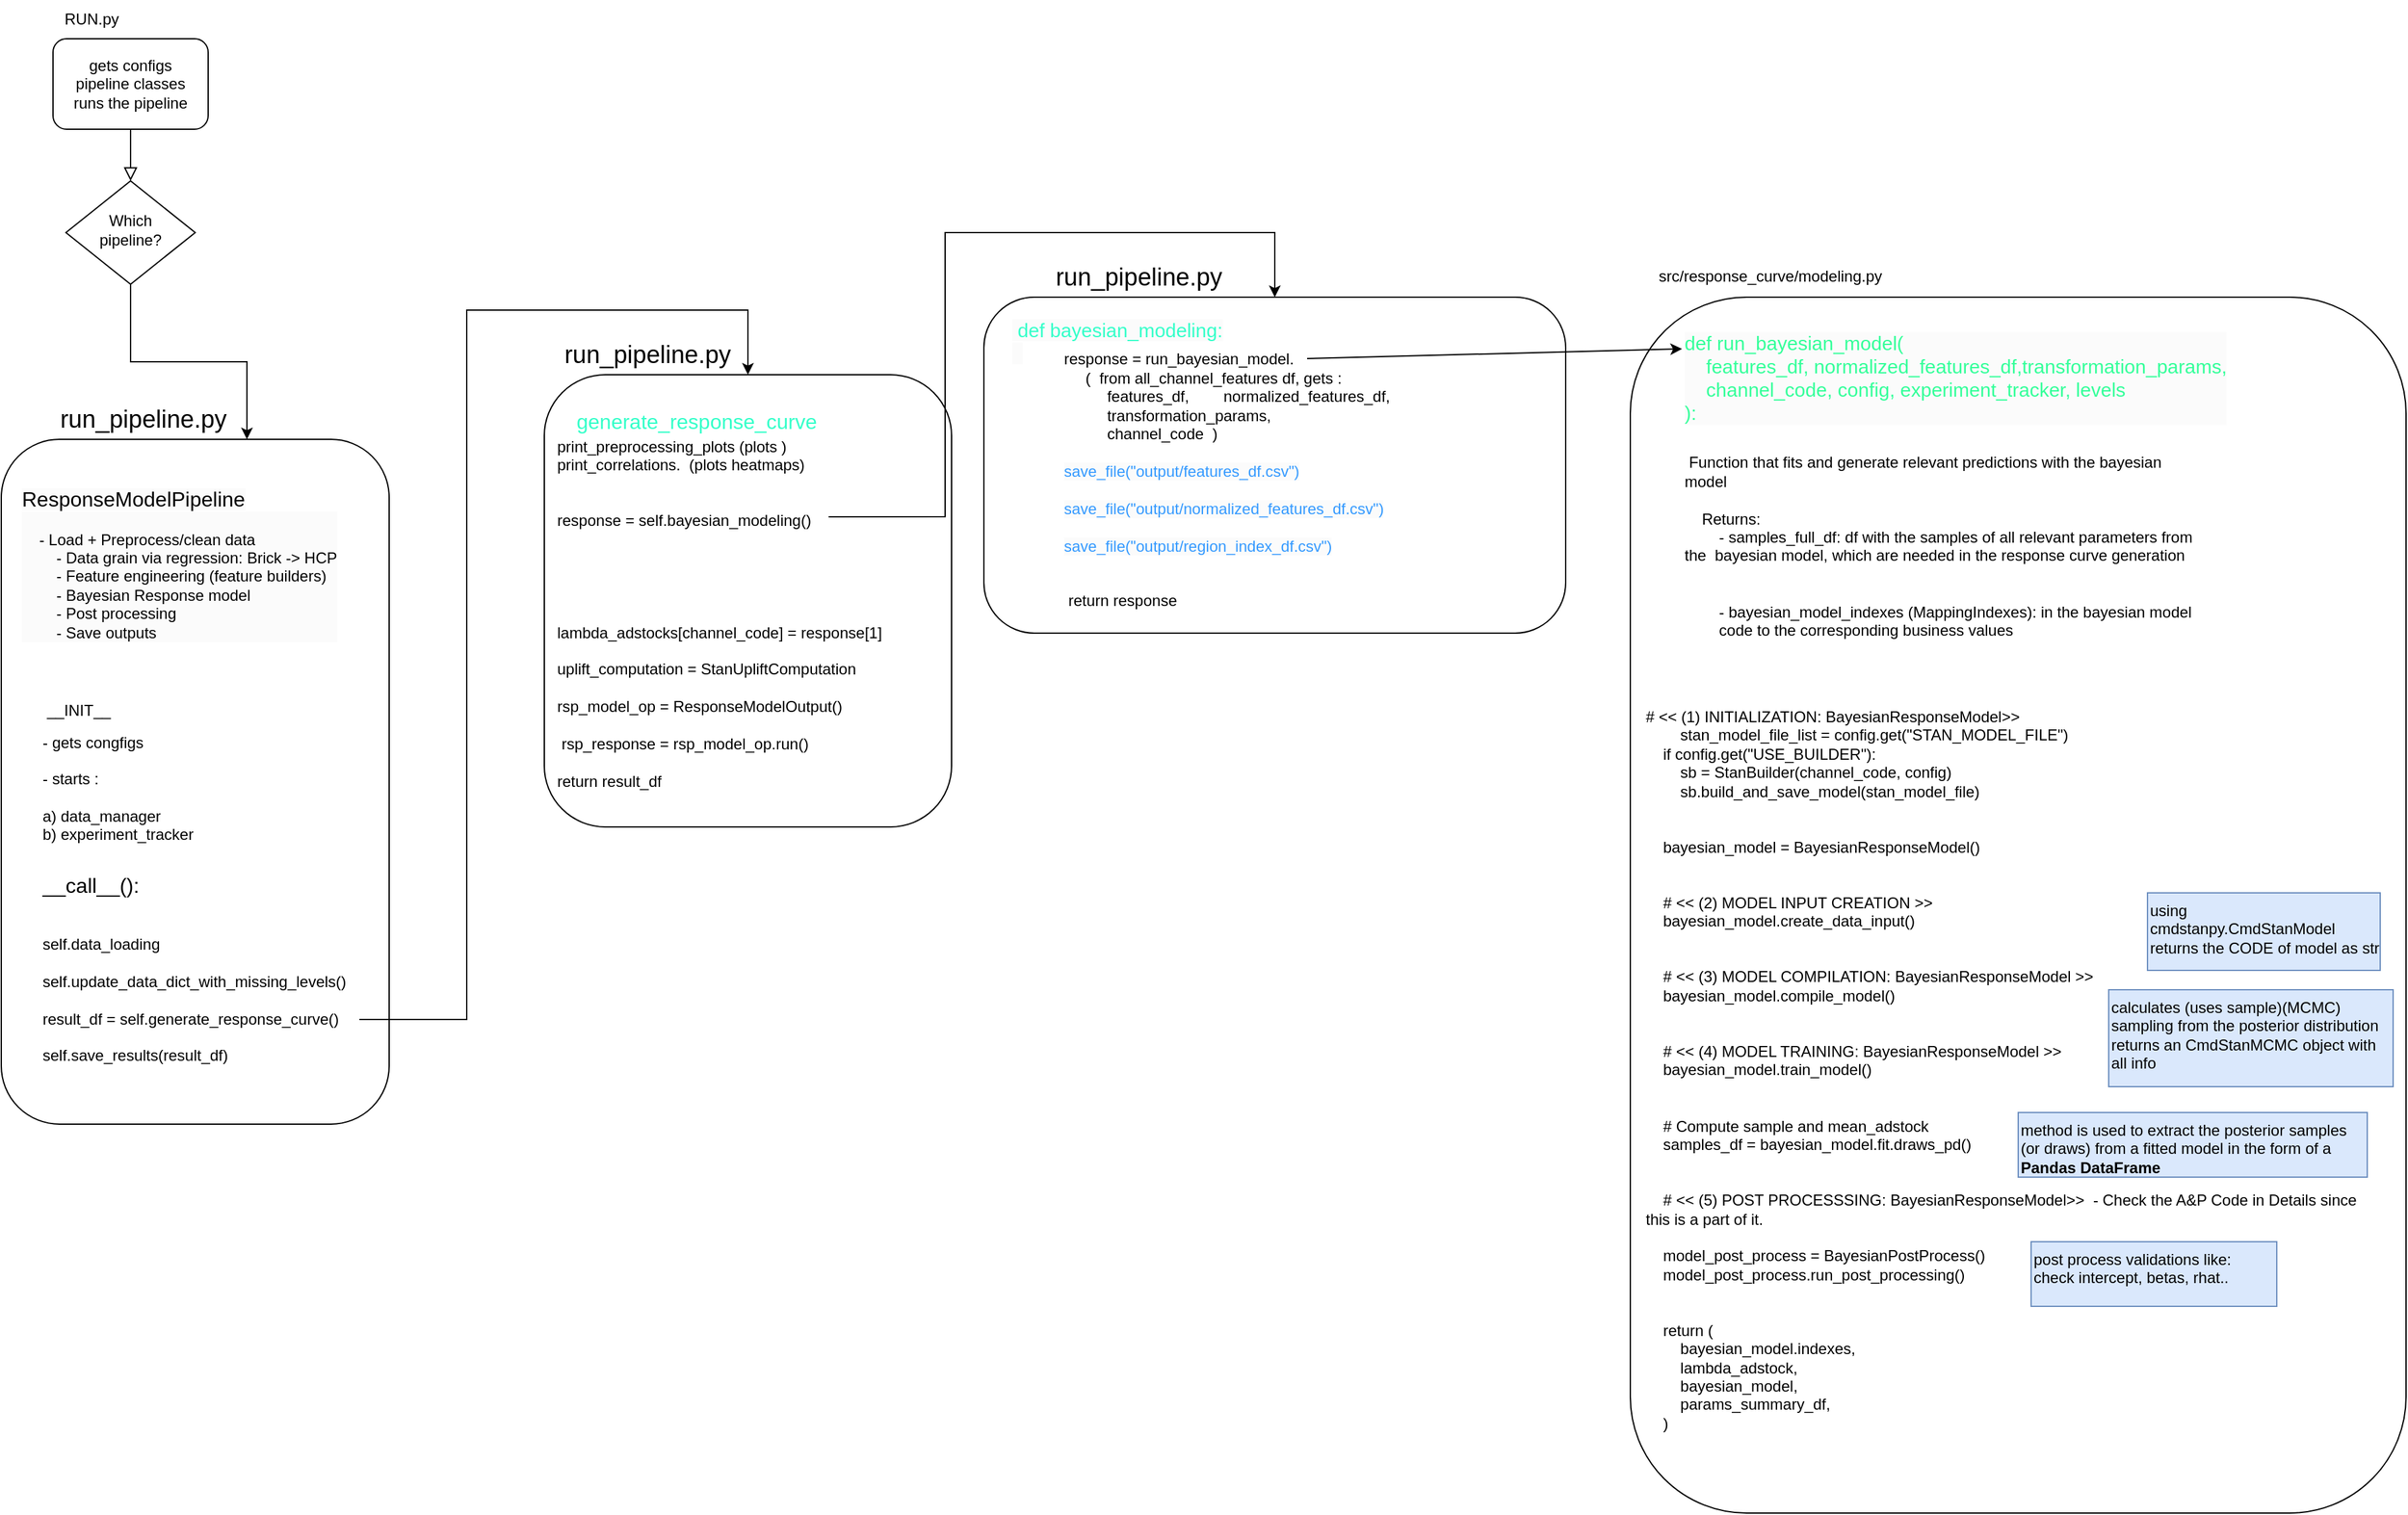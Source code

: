 <mxfile version="24.7.14">
  <diagram id="C5RBs43oDa-KdzZeNtuy" name="Page-1">
    <mxGraphModel dx="1880" dy="1250" grid="1" gridSize="10" guides="1" tooltips="1" connect="1" arrows="1" fold="1" page="1" pageScale="1" pageWidth="20000" pageHeight="2000" math="0" shadow="0">
      <root>
        <mxCell id="WIyWlLk6GJQsqaUBKTNV-0" />
        <mxCell id="WIyWlLk6GJQsqaUBKTNV-1" parent="WIyWlLk6GJQsqaUBKTNV-0" />
        <mxCell id="fa4uJrr_QhnZvR9-6Muc-73" value="" style="rounded=1;whiteSpace=wrap;html=1;" parent="WIyWlLk6GJQsqaUBKTNV-1" vertex="1">
          <mxGeometry x="1380" y="279" width="600" height="941" as="geometry" />
        </mxCell>
        <mxCell id="WIyWlLk6GJQsqaUBKTNV-2" value="" style="rounded=0;html=1;jettySize=auto;orthogonalLoop=1;fontSize=11;endArrow=block;endFill=0;endSize=8;strokeWidth=1;shadow=0;labelBackgroundColor=none;edgeStyle=orthogonalEdgeStyle;" parent="WIyWlLk6GJQsqaUBKTNV-1" source="WIyWlLk6GJQsqaUBKTNV-3" target="WIyWlLk6GJQsqaUBKTNV-6" edge="1">
          <mxGeometry relative="1" as="geometry" />
        </mxCell>
        <mxCell id="WIyWlLk6GJQsqaUBKTNV-3" value="gets configs&lt;div&gt;pipeline classes&lt;/div&gt;&lt;div&gt;runs the pipeline&lt;/div&gt;" style="rounded=1;whiteSpace=wrap;html=1;fontSize=12;glass=0;strokeWidth=1;shadow=0;" parent="WIyWlLk6GJQsqaUBKTNV-1" vertex="1">
          <mxGeometry x="160" y="79" width="120" height="70" as="geometry" />
        </mxCell>
        <mxCell id="fa4uJrr_QhnZvR9-6Muc-9" value="" style="edgeStyle=orthogonalEdgeStyle;rounded=0;orthogonalLoop=1;jettySize=auto;html=1;" parent="WIyWlLk6GJQsqaUBKTNV-1" source="WIyWlLk6GJQsqaUBKTNV-6" target="WIyWlLk6GJQsqaUBKTNV-7" edge="1">
          <mxGeometry relative="1" as="geometry">
            <Array as="points">
              <mxPoint x="220" y="329" />
              <mxPoint x="310" y="329" />
            </Array>
          </mxGeometry>
        </mxCell>
        <mxCell id="WIyWlLk6GJQsqaUBKTNV-6" value="Which&lt;div&gt;&amp;nbsp;pipeline?&amp;nbsp;&lt;/div&gt;" style="rhombus;whiteSpace=wrap;html=1;shadow=0;fontFamily=Helvetica;fontSize=12;align=center;strokeWidth=1;spacing=6;spacingTop=-4;" parent="WIyWlLk6GJQsqaUBKTNV-1" vertex="1">
          <mxGeometry x="170" y="189" width="100" height="80" as="geometry" />
        </mxCell>
        <mxCell id="WIyWlLk6GJQsqaUBKTNV-7" value="" style="rounded=1;whiteSpace=wrap;html=1;fontSize=12;glass=0;strokeWidth=1;shadow=0;" parent="WIyWlLk6GJQsqaUBKTNV-1" vertex="1">
          <mxGeometry x="120" y="389" width="300" height="530" as="geometry" />
        </mxCell>
        <mxCell id="fa4uJrr_QhnZvR9-6Muc-4" value="RUN.py" style="text;html=1;align=center;verticalAlign=middle;whiteSpace=wrap;rounded=0;" parent="WIyWlLk6GJQsqaUBKTNV-1" vertex="1">
          <mxGeometry x="160" y="49" width="60" height="30" as="geometry" />
        </mxCell>
        <mxCell id="fa4uJrr_QhnZvR9-6Muc-8" value="&lt;font style=&quot;forced-color-adjust: none; color: rgb(0, 0, 0); font-family: Helvetica; font-style: normal; font-variant-ligatures: normal; font-variant-caps: normal; font-weight: 400; letter-spacing: normal; orphans: 2; text-align: center; text-indent: 0px; text-transform: none; widows: 2; word-spacing: 0px; -webkit-text-stroke-width: 0px; white-space: normal; background-color: rgb(251, 251, 251); text-decoration-thickness: initial; text-decoration-style: initial; text-decoration-color: initial; font-size: 16px;&quot;&gt;ResponseModelPipeline&lt;/font&gt;&lt;div style=&quot;forced-color-adjust: none; color: rgb(0, 0, 0); font-family: Helvetica; font-size: 12px; font-style: normal; font-variant-ligatures: normal; font-variant-caps: normal; font-weight: 400; letter-spacing: normal; orphans: 2; text-align: center; text-indent: 0px; text-transform: none; widows: 2; word-spacing: 0px; -webkit-text-stroke-width: 0px; white-space: normal; background-color: rgb(251, 251, 251); text-decoration-thickness: initial; text-decoration-style: initial; text-decoration-color: initial;&quot;&gt;&lt;div style=&quot;forced-color-adjust: none; text-align: left;&quot;&gt;&lt;span style=&quot;forced-color-adjust: none; white-space: pre;&quot;&gt;&lt;span style=&quot;white-space: pre;&quot;&gt;&amp;nbsp;&amp;nbsp;&amp;nbsp;&amp;nbsp;&lt;/span&gt;&lt;/span&gt;&lt;/div&gt;&lt;div style=&quot;forced-color-adjust: none; text-align: left;&quot;&gt;&lt;span style=&quot;forced-color-adjust: none; white-space: pre;&quot;&gt;&lt;span style=&quot;white-space: pre;&quot;&gt;&amp;nbsp;&amp;nbsp;&amp;nbsp;&amp;nbsp;&lt;/span&gt;&lt;/span&gt;- Load + Preprocess/clean data&lt;/div&gt;&lt;div style=&quot;forced-color-adjust: none; text-align: left;&quot;&gt;&amp;nbsp; &amp;nbsp; &amp;nbsp; &amp;nbsp; - Data grain via regression: Brick -&amp;gt; HCP&lt;/div&gt;&lt;div style=&quot;forced-color-adjust: none; text-align: left;&quot;&gt;&amp;nbsp; &amp;nbsp; &amp;nbsp; &amp;nbsp; - Feature engineering (feature builders)&lt;/div&gt;&lt;div style=&quot;forced-color-adjust: none; text-align: left;&quot;&gt;&amp;nbsp; &amp;nbsp; &amp;nbsp; &amp;nbsp; - Bayesian Response model&lt;/div&gt;&lt;div style=&quot;forced-color-adjust: none; text-align: left;&quot;&gt;&amp;nbsp; &amp;nbsp; &amp;nbsp; &amp;nbsp; - Post processing&lt;/div&gt;&lt;div style=&quot;forced-color-adjust: none; text-align: left;&quot;&gt;&amp;nbsp; &amp;nbsp; &amp;nbsp; &amp;nbsp; - Save outputs&lt;/div&gt;&lt;/div&gt;" style="text;whiteSpace=wrap;html=1;" parent="WIyWlLk6GJQsqaUBKTNV-1" vertex="1">
          <mxGeometry x="134" y="419" width="280" height="140" as="geometry" />
        </mxCell>
        <mxCell id="fa4uJrr_QhnZvR9-6Muc-11" value="__INIT__" style="text;html=1;align=center;verticalAlign=middle;whiteSpace=wrap;rounded=0;" parent="WIyWlLk6GJQsqaUBKTNV-1" vertex="1">
          <mxGeometry x="150" y="584" width="60" height="30" as="geometry" />
        </mxCell>
        <mxCell id="fa4uJrr_QhnZvR9-6Muc-12" value="&lt;div&gt;&lt;br&gt;&lt;/div&gt;&lt;div&gt;- gets congfigs&lt;/div&gt;&lt;div&gt;&lt;br&gt;&lt;/div&gt;&lt;div&gt;- starts :&lt;/div&gt;&lt;div&gt;&lt;br&gt;&lt;/div&gt;&lt;div&gt;a) data_manager&lt;/div&gt;&lt;div&gt;b) experiment_tracker&lt;/div&gt;" style="text;html=1;align=left;verticalAlign=middle;whiteSpace=wrap;rounded=0;" parent="WIyWlLk6GJQsqaUBKTNV-1" vertex="1">
          <mxGeometry x="150" y="614" width="140" height="75" as="geometry" />
        </mxCell>
        <mxCell id="fa4uJrr_QhnZvR9-6Muc-16" value="&lt;font style=&quot;font-size: 16px;&quot;&gt;__call__():&lt;/font&gt;&lt;div&gt;&lt;font style=&quot;font-size: 12px;&quot;&gt;&lt;br&gt;&lt;/font&gt;&lt;/div&gt;&lt;div&gt;&lt;font style=&quot;font-size: 12px;&quot;&gt;&lt;br&gt;&lt;/font&gt;&lt;/div&gt;&lt;div&gt;&lt;font style=&quot;font-size: 12px;&quot;&gt;self.data_loading&amp;nbsp;&lt;/font&gt;&lt;/div&gt;&lt;div&gt;&lt;font style=&quot;font-size: 12px;&quot;&gt;&lt;br&gt;&lt;/font&gt;&lt;/div&gt;&lt;div&gt;&lt;font style=&quot;font-size: 12px;&quot;&gt;self.update_data_dict_with_missing_levels()&lt;/font&gt;&lt;/div&gt;&lt;div&gt;&lt;font style=&quot;font-size: 12px;&quot;&gt;&lt;br&gt;&lt;/font&gt;&lt;/div&gt;&lt;div&gt;&lt;font style=&quot;&quot;&gt;&lt;div style=&quot;&quot;&gt;result_df = self.generate_response_curve()&lt;/div&gt;&lt;div style=&quot;&quot;&gt;&lt;br&gt;&lt;/div&gt;&lt;div style=&quot;&quot;&gt;self.save_results(result_df)&lt;/div&gt;&lt;/font&gt;&lt;/div&gt;" style="text;html=1;align=left;verticalAlign=middle;whiteSpace=wrap;rounded=0;" parent="WIyWlLk6GJQsqaUBKTNV-1" vertex="1">
          <mxGeometry x="150" y="719" width="260" height="160" as="geometry" />
        </mxCell>
        <mxCell id="fa4uJrr_QhnZvR9-6Muc-17" value="&lt;font style=&quot;font-size: 19px;&quot;&gt;run_pipeline.py&lt;/font&gt;" style="text;html=1;align=center;verticalAlign=middle;whiteSpace=wrap;rounded=0;" parent="WIyWlLk6GJQsqaUBKTNV-1" vertex="1">
          <mxGeometry x="200" y="359" width="60" height="30" as="geometry" />
        </mxCell>
        <mxCell id="fa4uJrr_QhnZvR9-6Muc-56" value="" style="rounded=1;whiteSpace=wrap;html=1;" parent="WIyWlLk6GJQsqaUBKTNV-1" vertex="1">
          <mxGeometry x="540" y="339" width="315" height="350" as="geometry" />
        </mxCell>
        <mxCell id="fa4uJrr_QhnZvR9-6Muc-57" value="generate_response_curve" style="text;whiteSpace=wrap;fontSize=16;fontColor=#33FFC9;" parent="WIyWlLk6GJQsqaUBKTNV-1" vertex="1">
          <mxGeometry x="562.5" y="359" width="270" height="40" as="geometry" />
        </mxCell>
        <UserObject label="" link="save_file(&quot;output/features_df.csv&quot;&#xa;save_file(&quot;output/normalized_features_df.csv&quot;&#xa;save_file(&quot;output/region_index_df.csv&quot;" id="fa4uJrr_QhnZvR9-6Muc-61">
          <mxCell style="edgeStyle=orthogonalEdgeStyle;rounded=0;orthogonalLoop=1;jettySize=auto;html=1;entryX=0.5;entryY=0;entryDx=0;entryDy=0;" parent="WIyWlLk6GJQsqaUBKTNV-1" target="fa4uJrr_QhnZvR9-6Muc-56" edge="1">
            <mxGeometry x="-0.001" relative="1" as="geometry">
              <mxPoint x="397" y="838" as="sourcePoint" />
              <mxPoint x="320" y="399" as="targetPoint" />
              <Array as="points">
                <mxPoint x="480" y="838" />
                <mxPoint x="480" y="289" />
                <mxPoint x="698" y="289" />
              </Array>
              <mxPoint as="offset" />
            </mxGeometry>
          </mxCell>
        </UserObject>
        <mxCell id="fa4uJrr_QhnZvR9-6Muc-62" value="print_preprocessing_plots (plots )&lt;div&gt;print_correlations.&amp;nbsp; (plots heatmaps)&lt;br&gt;&lt;/div&gt;&lt;div&gt;&lt;br&gt;&lt;/div&gt;&lt;div&gt;&lt;br&gt;&lt;/div&gt;&lt;div&gt;response = self.bayesian_modeling()&lt;br&gt;&lt;/div&gt;&lt;div&gt;&lt;span style=&quot;white-space: pre;&quot;&gt;&#x9;&lt;/span&gt;&lt;br&gt;&lt;/div&gt;&lt;div&gt;&lt;br&gt;&lt;/div&gt;&lt;div&gt;&lt;br&gt;&lt;/div&gt;&lt;div&gt;&lt;br&gt;&lt;/div&gt;&lt;div&gt;&lt;br&gt;&lt;/div&gt;&lt;div&gt;&lt;div&gt;lambda_adstocks[channel_code] = response[1]&lt;/div&gt;&lt;div&gt;&lt;br&gt;&lt;/div&gt;&lt;div&gt;uplift_computation&amp;nbsp;= StanUpliftComputation&lt;/div&gt;&lt;/div&gt;&lt;div&gt;&lt;br&gt;&lt;/div&gt;&lt;div&gt;rsp_model_op = ResponseModelOutput()&lt;br&gt;&lt;/div&gt;&lt;div&gt;&lt;br&gt;&lt;/div&gt;&lt;div&gt;&amp;nbsp;rsp_response = rsp_model_op.run()&lt;br&gt;&lt;/div&gt;&lt;div&gt;&lt;br&gt;&lt;/div&gt;&lt;div&gt;return result_df&lt;br&gt;&lt;/div&gt;" style="text;html=1;align=left;verticalAlign=middle;whiteSpace=wrap;rounded=0;" parent="WIyWlLk6GJQsqaUBKTNV-1" vertex="1">
          <mxGeometry x="547.5" y="389" width="300" height="270" as="geometry" />
        </mxCell>
        <mxCell id="fa4uJrr_QhnZvR9-6Muc-64" value="" style="rounded=1;whiteSpace=wrap;html=1;" parent="WIyWlLk6GJQsqaUBKTNV-1" vertex="1">
          <mxGeometry x="880" y="279" width="450" height="260" as="geometry" />
        </mxCell>
        <UserObject label="  &#xa;response = run_bayesian_model. &#xa;     (  from all_channel_features df, gets :&#xa;          features_df,        normalized_features_df,&#xa;          transformation_params,&#xa;          channel_code  )&#xa;&#xa;&#xa;&#xa;&#xa;&#xa;&#xa;&#xa;     &#xa; return response" link="response = run_bayesian_model(&#xa;            all_channel_features[channel_code].features_df,&#xa;            all_channel_features[channel_code].normalized_features_df,&#xa;            all_channel_features[channel_code].transformation_params,&#xa;            all_channel_features[channel_code].channel_code,&#xa;            self.config,&#xa;            self.experiment_tracker,&#xa;            level,&#xa;        )&#xa;&#xa;&#xa;        save_file(&#xa;            data=all_channel_features[channel_code].features_df,&#xa;            file_name=f&#39;{&quot;output/features_df.csv&quot;}&#39;,&#xa;            experiment_tracker=self.experiment_tracker,&#xa;            mlflow_directory=channel_code&#xa;            if level is None&#xa;            else osp.join(level[&quot;speciality&quot;], level[&quot;segment_code&quot;], level[&quot;segment_value&quot;]),&#xa;        )&#xa;        save_file(&#xa;            data=all_channel_features[channel_code].normalized_features_df,&#xa;            file_name=f&#39;{&quot;output/normalized_features_df.csv&quot;}&#39;,&#xa;            experiment_tracker=self.experiment_tracker,&#xa;            mlflow_directory=channel_code&#xa;            if level is None&#xa;            else osp.join(level[&quot;speciality&quot;], level[&quot;segment_code&quot;], level[&quot;segment_value&quot;]),&#xa;        )&#xa;        save_file(&#xa;            data=response[0].region_index_df,&#xa;            file_name=f&#39;{&quot;output/region_index_df.csv&quot;}&#39;,&#xa;            experiment_tracker=self.experiment_tracker,&#xa;            mlflow_directory=channel_code&#xa;            if level is None&#xa;            else osp.join(level[&quot;speciality&quot;], level[&quot;segment_code&quot;], level[&quot;segment_value&quot;]),&#xa;        )&#xa;        return response" id="fa4uJrr_QhnZvR9-6Muc-63">
          <mxCell style="text;whiteSpace=wrap;" parent="WIyWlLk6GJQsqaUBKTNV-1" vertex="1">
            <mxGeometry x="940" y="299" width="380" height="240" as="geometry" />
          </mxCell>
        </UserObject>
        <UserObject label="" id="fa4uJrr_QhnZvR9-6Muc-66">
          <mxCell style="edgeStyle=orthogonalEdgeStyle;rounded=0;orthogonalLoop=1;jettySize=auto;html=1;entryX=0.5;entryY=0;entryDx=0;entryDy=0;exitX=0.708;exitY=0.222;exitDx=0;exitDy=0;exitPerimeter=0;" parent="WIyWlLk6GJQsqaUBKTNV-1" source="fa4uJrr_QhnZvR9-6Muc-62" target="fa4uJrr_QhnZvR9-6Muc-64" edge="1">
            <mxGeometry x="-0.001" relative="1" as="geometry">
              <mxPoint x="850" y="779" as="sourcePoint" />
              <mxPoint x="1240.5" y="429.47" as="targetPoint" />
              <Array as="points">
                <mxPoint x="850" y="449" />
                <mxPoint x="850" y="229" />
                <mxPoint x="1105" y="229" />
              </Array>
              <mxPoint as="offset" />
            </mxGeometry>
          </mxCell>
        </UserObject>
        <mxCell id="fa4uJrr_QhnZvR9-6Muc-68" value=" &#xa; Function that fits and generate relevant predictions with the bayesian model&#xa;&#xa;    Returns:&#xa;        - samples_full_df: df with the samples of all relevant parameters from the  bayesian model, which are needed in the response curve generation&#xa;&#xa;&#xa;        - bayesian_model_indexes (MappingIndexes): in the bayesian model&#xa;        code to the corresponding business values &#xa;&#xa;&#xa;&#xa;&#xa;&#xa;" style="text;whiteSpace=wrap;" parent="WIyWlLk6GJQsqaUBKTNV-1" vertex="1">
          <mxGeometry x="1420" y="379" width="400" height="191" as="geometry" />
        </mxCell>
        <UserObject label="src/response_curve/modeling.py" link="src/response_curve/modeling.py" id="fa4uJrr_QhnZvR9-6Muc-69">
          <mxCell style="text;whiteSpace=wrap;" parent="WIyWlLk6GJQsqaUBKTNV-1" vertex="1">
            <mxGeometry x="1400" y="249" width="210" height="40" as="geometry" />
          </mxCell>
        </UserObject>
        <mxCell id="fa4uJrr_QhnZvR9-6Muc-70" value="&lt;font style=&quot;font-size: 19px;&quot;&gt;run_pipeline.py&lt;/font&gt;" style="text;html=1;align=center;verticalAlign=middle;whiteSpace=wrap;rounded=0;" parent="WIyWlLk6GJQsqaUBKTNV-1" vertex="1">
          <mxGeometry x="590" y="309" width="60" height="30" as="geometry" />
        </mxCell>
        <mxCell id="fa4uJrr_QhnZvR9-6Muc-71" value="&lt;font style=&quot;font-size: 19px;&quot;&gt;run_pipeline.py&lt;/font&gt;" style="text;html=1;align=center;verticalAlign=middle;whiteSpace=wrap;rounded=0;" parent="WIyWlLk6GJQsqaUBKTNV-1" vertex="1">
          <mxGeometry x="970" y="249" width="60" height="30" as="geometry" />
        </mxCell>
        <mxCell id="fa4uJrr_QhnZvR9-6Muc-72" value="&lt;font color=&quot;#33ffc9&quot; style=&quot;font-size: 15px;&quot;&gt;&lt;span style=&quot;font-family: Helvetica; font-style: normal; font-variant-ligatures: normal; font-variant-caps: normal; font-weight: 400; letter-spacing: normal; orphans: 2; text-align: left; text-indent: 0px; text-transform: none; widows: 2; word-spacing: 0px; -webkit-text-stroke-width: 0px; white-space: normal; background-color: rgb(251, 251, 251); text-decoration-thickness: initial; text-decoration-style: initial; text-decoration-color: initial; float: none; display: inline !important;&quot;&gt;&amp;nbsp;def bayesian_modeling:&lt;/span&gt;&lt;br style=&quot;forced-color-adjust: none; padding: 0px; margin: 0px; font-family: Helvetica; font-style: normal; font-variant-ligatures: normal; font-variant-caps: normal; font-weight: 400; letter-spacing: normal; orphans: 2; text-align: left; text-indent: 0px; text-transform: none; widows: 2; word-spacing: 0px; -webkit-text-stroke-width: 0px; white-space: normal; background-color: rgb(251, 251, 251); text-decoration-thickness: initial; text-decoration-style: initial; text-decoration-color: initial;&quot;&gt;&lt;span style=&quot;forced-color-adjust: none; padding: 0px; margin: 0px; font-family: Helvetica; font-style: normal; font-variant-ligatures: normal; font-variant-caps: normal; font-weight: 400; letter-spacing: normal; orphans: 2; text-align: left; text-indent: 0px; text-transform: none; widows: 2; word-spacing: 0px; -webkit-text-stroke-width: 0px; background-color: rgb(251, 251, 251); text-decoration-thickness: initial; text-decoration-style: initial; text-decoration-color: initial; white-space: pre;&quot;&gt;&amp;nbsp;&amp;nbsp;&lt;/span&gt;&lt;/font&gt;" style="text;whiteSpace=wrap;html=1;" parent="WIyWlLk6GJQsqaUBKTNV-1" vertex="1">
          <mxGeometry x="900" y="289" width="230" height="50" as="geometry" />
        </mxCell>
        <mxCell id="fa4uJrr_QhnZvR9-6Muc-74" value="&lt;div style=&quot;forced-color-adjust: none; padding: 0px; margin: 0px; font-family: Helvetica; font-style: normal; font-variant-ligatures: normal; font-variant-caps: normal; font-weight: 400; letter-spacing: normal; orphans: 2; text-align: left; text-indent: 0px; text-transform: none; widows: 2; word-spacing: 0px; -webkit-text-stroke-width: 0px; white-space: normal; background-color: rgb(251, 251, 251); text-decoration-thickness: initial; text-decoration-style: initial; text-decoration-color: initial; font-size: 15px;&quot;&gt;&lt;font color=&quot;#33ff99&quot; style=&quot;font-size: 15px;&quot;&gt;def run_bayesian_model(&lt;/font&gt;&lt;/div&gt;&lt;div style=&quot;forced-color-adjust: none; padding: 0px; margin: 0px; font-family: Helvetica; font-style: normal; font-variant-ligatures: normal; font-variant-caps: normal; font-weight: 400; letter-spacing: normal; orphans: 2; text-align: left; text-indent: 0px; text-transform: none; widows: 2; word-spacing: 0px; -webkit-text-stroke-width: 0px; white-space: normal; background-color: rgb(251, 251, 251); text-decoration-thickness: initial; text-decoration-style: initial; text-decoration-color: initial; font-size: 15px;&quot;&gt;&lt;font color=&quot;#33ff99&quot; style=&quot;font-size: 15px;&quot;&gt;&amp;nbsp; &amp;nbsp; features_df, normalized_features_df,transformation_params,&lt;/font&gt;&lt;/div&gt;&lt;div style=&quot;forced-color-adjust: none; padding: 0px; margin: 0px; font-family: Helvetica; font-style: normal; font-variant-ligatures: normal; font-variant-caps: normal; font-weight: 400; letter-spacing: normal; orphans: 2; text-align: left; text-indent: 0px; text-transform: none; widows: 2; word-spacing: 0px; -webkit-text-stroke-width: 0px; white-space: normal; background-color: rgb(251, 251, 251); text-decoration-thickness: initial; text-decoration-style: initial; text-decoration-color: initial; font-size: 15px;&quot;&gt;&lt;font color=&quot;#33ff99&quot; style=&quot;font-size: 15px;&quot;&gt;&amp;nbsp; &amp;nbsp; channel_code, config, experiment_tracker, levels&lt;/font&gt;&lt;/div&gt;&lt;div style=&quot;forced-color-adjust: none; padding: 0px; margin: 0px; font-family: Helvetica; font-style: normal; font-variant-ligatures: normal; font-variant-caps: normal; font-weight: 400; letter-spacing: normal; orphans: 2; text-align: left; text-indent: 0px; text-transform: none; widows: 2; word-spacing: 0px; -webkit-text-stroke-width: 0px; white-space: normal; background-color: rgb(251, 251, 251); text-decoration-thickness: initial; text-decoration-style: initial; text-decoration-color: initial; font-size: 15px;&quot;&gt;&lt;font color=&quot;#33ff99&quot; style=&quot;font-size: 15px;&quot;&gt;):&lt;/font&gt;&lt;/div&gt;" style="text;whiteSpace=wrap;html=1;" parent="WIyWlLk6GJQsqaUBKTNV-1" vertex="1">
          <mxGeometry x="1420" y="299" width="480" height="80" as="geometry" />
        </mxCell>
        <UserObject label="# &lt;&lt; (1) INITIALIZATION: BayesianResponseModel&gt;&gt;&#xa;        stan_model_file_list = config.get(&quot;STAN_MODEL_FILE&quot;)&#xa;    if config.get(&quot;USE_BUILDER&quot;):&#xa;        sb = StanBuilder(channel_code, config)&#xa;        sb.build_and_save_model(stan_model_file)&#xa;&#xa;&#xa;    bayesian_model = BayesianResponseModel()&#xa;&#xa;&#xa;    # &lt;&lt; (2) MODEL INPUT CREATION &gt;&gt;&#xa;    bayesian_model.create_data_input()&#xa;&#xa;&#xa;    # &lt;&lt; (3) MODEL COMPILATION: BayesianResponseModel &gt;&gt;&#xa;    bayesian_model.compile_model()&#xa;&#xa;&#xa;    # &lt;&lt; (4) MODEL TRAINING: BayesianResponseModel &gt;&gt;&#xa;    bayesian_model.train_model()&#xa;&#xa;&#xa;    # Compute sample and mean_adstock&#xa;    samples_df = bayesian_model.fit.draws_pd()&#xa;&#xa;&#xa;    # &lt;&lt; (5) POST PROCESSSING: BayesianResponseModel&gt;&gt;  - Check the A&amp;P Code in Details since this is a part of it.&#xa;  &#xa;    model_post_process = BayesianPostProcess()&#xa;    model_post_process.run_post_processing()&#xa;&#xa;&#xa;    return (&#xa;        bayesian_model.indexes,&#xa;        lambda_adstock,&#xa;        bayesian_model,&#xa;        params_summary_df,&#xa;    )" link="# &lt;&lt; (1) INITIALIZATION: BayesianResponseModel&gt;&gt;&#xa;        stan_model_file_list = config.get(&quot;STAN_MODEL_FILE&quot;)&#xa;    if config.get(&quot;USE_BUILDER&quot;):&#xa;        sb = StanBuilder(channel_code, config)&#xa;        sb.build_and_save_model(stan_model_file)&#xa;&#xa;&#xa;    bayesian_model = BayesianResponseModel()&#xa;&#xa;&#xa;    # &lt;&lt; (2) MODEL INPUT CREATION &gt;&gt;&#xa;    bayesian_model.create_data_input()&#xa;&#xa;&#xa;    # &lt;&lt; (3) MODEL COMPILATION: BayesianResponseModel &gt;&gt;&#xa;    bayesian_model.compile_model()&#xa;&#xa;&#xa;    # &lt;&lt; (4) MODEL TRAINING: BayesianResponseModel &gt;&gt;&#xa;    bayesian_model.train_model()&#xa;&#xa;&#xa;    # Compute sample and mean_adstock&#xa;    samples_df = bayesian_model.fit.draws_pd()&#xa;&#xa;&#xa;    # &lt;&lt; (5) POST PROCESSSING: BayesianResponseModel&gt;&gt;  - Check the A&amp;P Code in Details since this is a part of it.&#xa;  &#xa;    model_post_process = BayesianPostProcess()&#xa;    model_post_process.run_post_processing()&#xa;    return (&#xa;        bayesian_model.indexes,&#xa;        lambda_adstock,&#xa;        bayesian_model,&#xa;        params_summary_df,&#xa;    )" id="fa4uJrr_QhnZvR9-6Muc-75">
          <mxCell style="text;whiteSpace=wrap;" parent="WIyWlLk6GJQsqaUBKTNV-1" vertex="1">
            <mxGeometry x="1390" y="590" width="560" height="560" as="geometry" />
          </mxCell>
        </UserObject>
        <mxCell id="fa4uJrr_QhnZvR9-6Muc-76" value="using &#xa;cmdstanpy.CmdStanModel&#xa;returns the CODE of model as str" style="text;whiteSpace=wrap;fillColor=#dae8fc;strokeColor=#6c8ebf;" parent="WIyWlLk6GJQsqaUBKTNV-1" vertex="1">
          <mxGeometry x="1780" y="740" width="180" height="60" as="geometry" />
        </mxCell>
        <mxCell id="fa4uJrr_QhnZvR9-6Muc-77" value="&lt;div&gt;calculates (uses sample)&lt;span style=&quot;background-color: initial;&quot;&gt;(MCMC)&amp;nbsp;&lt;/span&gt;&lt;/div&gt;&lt;div&gt;&lt;span style=&quot;background-color: initial;&quot;&gt;sampling from the posterior distribution&lt;/span&gt;&lt;/div&gt;&lt;div&gt;&lt;span style=&quot;background-color: initial;&quot;&gt;returns an&amp;nbsp;&lt;/span&gt;&lt;span style=&quot;background-color: initial;&quot;&gt;CmdStanMCMC object with all info&lt;/span&gt;&lt;/div&gt;" style="text;whiteSpace=wrap;html=1;fillColor=#dae8fc;strokeColor=#6c8ebf;" parent="WIyWlLk6GJQsqaUBKTNV-1" vertex="1">
          <mxGeometry x="1750" y="815" width="220" height="75" as="geometry" />
        </mxCell>
        <mxCell id="fa4uJrr_QhnZvR9-6Muc-79" value="method is used to extract the posterior samples (or draws) from a fitted model in the form of a &lt;strong&gt;Pandas DataFrame&lt;/strong&gt;" style="text;whiteSpace=wrap;html=1;fillColor=#dae8fc;strokeColor=#6c8ebf;" parent="WIyWlLk6GJQsqaUBKTNV-1" vertex="1">
          <mxGeometry x="1680" y="910" width="270" height="50" as="geometry" />
        </mxCell>
        <mxCell id="fa4uJrr_QhnZvR9-6Muc-81" value="" style="endArrow=classic;html=1;rounded=0;entryX=0;entryY=0.25;entryDx=0;entryDy=0;exitX=1;exitY=0.75;exitDx=0;exitDy=0;" parent="WIyWlLk6GJQsqaUBKTNV-1" source="fa4uJrr_QhnZvR9-6Muc-72" target="fa4uJrr_QhnZvR9-6Muc-74" edge="1">
          <mxGeometry width="50" height="50" relative="1" as="geometry">
            <mxPoint x="1170" y="340" as="sourcePoint" />
            <mxPoint x="1220" y="290" as="targetPoint" />
          </mxGeometry>
        </mxCell>
        <mxCell id="bgpGDWmcntnncIZ7-7qG-0" value="post process validations like:&#xa;check intercept, betas, rhat.." style="text;whiteSpace=wrap;fillColor=#dae8fc;strokeColor=#6c8ebf;" vertex="1" parent="WIyWlLk6GJQsqaUBKTNV-1">
          <mxGeometry x="1690" y="1010" width="190" height="50" as="geometry" />
        </mxCell>
        <UserObject label="&lt;font color=&quot;#3399ff&quot;&gt;&lt;span style=&quot;font-family: Helvetica; font-size: 12px; font-style: normal; font-variant-ligatures: normal; font-variant-caps: normal; font-weight: 400; letter-spacing: normal; orphans: 2; text-align: left; text-indent: 0px; text-transform: none; widows: 2; word-spacing: 0px; -webkit-text-stroke-width: 0px; white-space: normal; background-color: rgb(251, 251, 251); text-decoration-thickness: initial; text-decoration-style: initial; text-decoration-color: initial; float: none; display: inline !important;&quot;&gt;save_file(&quot;output/features_df.csv&quot;)&lt;/span&gt;&lt;br style=&quot;forced-color-adjust: none; padding: 0px; margin: 0px; font-family: Helvetica; font-size: 12px; font-style: normal; font-variant-ligatures: normal; font-variant-caps: normal; font-weight: 400; letter-spacing: normal; orphans: 2; text-align: left; text-indent: 0px; text-transform: none; widows: 2; word-spacing: 0px; -webkit-text-stroke-width: 0px; white-space: normal; background-color: rgb(251, 251, 251); text-decoration-thickness: initial; text-decoration-style: initial; text-decoration-color: initial;&quot;&gt;&lt;br style=&quot;forced-color-adjust: none; padding: 0px; margin: 0px; font-family: Helvetica; font-size: 12px; font-style: normal; font-variant-ligatures: normal; font-variant-caps: normal; font-weight: 400; letter-spacing: normal; orphans: 2; text-align: left; text-indent: 0px; text-transform: none; widows: 2; word-spacing: 0px; -webkit-text-stroke-width: 0px; white-space: normal; background-color: rgb(251, 251, 251); text-decoration-thickness: initial; text-decoration-style: initial; text-decoration-color: initial;&quot;&gt;&lt;span style=&quot;font-family: Helvetica; font-size: 12px; font-style: normal; font-variant-ligatures: normal; font-variant-caps: normal; font-weight: 400; letter-spacing: normal; orphans: 2; text-align: left; text-indent: 0px; text-transform: none; widows: 2; word-spacing: 0px; -webkit-text-stroke-width: 0px; white-space: normal; background-color: rgb(251, 251, 251); text-decoration-thickness: initial; text-decoration-style: initial; text-decoration-color: initial; float: none; display: inline !important;&quot;&gt;save_file(&quot;output/normalized_features_df.csv&quot;)&lt;/span&gt;&lt;br style=&quot;forced-color-adjust: none; padding: 0px; margin: 0px; font-family: Helvetica; font-size: 12px; font-style: normal; font-variant-ligatures: normal; font-variant-caps: normal; font-weight: 400; letter-spacing: normal; orphans: 2; text-align: left; text-indent: 0px; text-transform: none; widows: 2; word-spacing: 0px; -webkit-text-stroke-width: 0px; white-space: normal; background-color: rgb(251, 251, 251); text-decoration-thickness: initial; text-decoration-style: initial; text-decoration-color: initial;&quot;&gt;&lt;br style=&quot;forced-color-adjust: none; padding: 0px; margin: 0px; font-family: Helvetica; font-size: 12px; font-style: normal; font-variant-ligatures: normal; font-variant-caps: normal; font-weight: 400; letter-spacing: normal; orphans: 2; text-align: left; text-indent: 0px; text-transform: none; widows: 2; word-spacing: 0px; -webkit-text-stroke-width: 0px; white-space: normal; background-color: rgb(251, 251, 251); text-decoration-thickness: initial; text-decoration-style: initial; text-decoration-color: initial;&quot;&gt;&lt;span style=&quot;font-family: Helvetica; font-size: 12px; font-style: normal; font-variant-ligatures: normal; font-variant-caps: normal; font-weight: 400; letter-spacing: normal; orphans: 2; text-align: left; text-indent: 0px; text-transform: none; widows: 2; word-spacing: 0px; -webkit-text-stroke-width: 0px; white-space: normal; background-color: rgb(251, 251, 251); text-decoration-thickness: initial; text-decoration-style: initial; text-decoration-color: initial; float: none; display: inline !important;&quot;&gt;save_file(&quot;output/region_index_df.csv&quot;)&lt;/span&gt;&lt;/font&gt;" link="&lt;span style=&quot;color: rgb(0, 0, 0); font-family: Helvetica; font-size: 12px; font-style: normal; font-variant-ligatures: normal; font-variant-caps: normal; font-weight: 400; letter-spacing: normal; orphans: 2; text-align: left; text-indent: 0px; text-transform: none; widows: 2; word-spacing: 0px; -webkit-text-stroke-width: 0px; white-space: normal; background-color: rgb(251, 251, 251); text-decoration-thickness: initial; text-decoration-style: initial; text-decoration-color: initial; display: inline !important; float: none;&quot;&gt;save_file(&quot;output/features_df.csv&quot;)&lt;/span&gt;&lt;br style=&quot;forced-color-adjust: none; padding: 0px; margin: 0px; color: rgb(0, 0, 0); font-family: Helvetica; font-size: 12px; font-style: normal; font-variant-ligatures: normal; font-variant-caps: normal; font-weight: 400; letter-spacing: normal; orphans: 2; text-align: left; text-indent: 0px; text-transform: none; widows: 2; word-spacing: 0px; -webkit-text-stroke-width: 0px; white-space: normal; background-color: rgb(251, 251, 251); text-decoration-thickness: initial; text-decoration-style: initial; text-decoration-color: initial;&quot;&gt;&lt;br style=&quot;forced-color-adjust: none; padding: 0px; margin: 0px; color: rgb(0, 0, 0); font-family: Helvetica; font-size: 12px; font-style: normal; font-variant-ligatures: normal; font-variant-caps: normal; font-weight: 400; letter-spacing: normal; orphans: 2; text-align: left; text-indent: 0px; text-transform: none; widows: 2; word-spacing: 0px; -webkit-text-stroke-width: 0px; white-space: normal; background-color: rgb(251, 251, 251); text-decoration-thickness: initial; text-decoration-style: initial; text-decoration-color: initial;&quot;&gt;&lt;br style=&quot;forced-color-adjust: none; padding: 0px; margin: 0px; color: rgb(0, 0, 0); font-family: Helvetica; font-size: 12px; font-style: normal; font-variant-ligatures: normal; font-variant-caps: normal; font-weight: 400; letter-spacing: normal; orphans: 2; text-align: left; text-indent: 0px; text-transform: none; widows: 2; word-spacing: 0px; -webkit-text-stroke-width: 0px; white-space: normal; background-color: rgb(251, 251, 251); text-decoration-thickness: initial; text-decoration-style: initial; text-decoration-color: initial;&quot;&gt;&lt;span style=&quot;color: rgb(0, 0, 0); font-family: Helvetica; font-size: 12px; font-style: normal; font-variant-ligatures: normal; font-variant-caps: normal; font-weight: 400; letter-spacing: normal; orphans: 2; text-align: left; text-indent: 0px; text-transform: none; widows: 2; word-spacing: 0px; -webkit-text-stroke-width: 0px; white-space: normal; background-color: rgb(251, 251, 251); text-decoration-thickness: initial; text-decoration-style: initial; text-decoration-color: initial; display: inline !important; float: none;&quot;&gt;save_file(&quot;output/normalized_features_df.csv&quot;)&lt;/span&gt;&lt;br style=&quot;forced-color-adjust: none; padding: 0px; margin: 0px; color: rgb(0, 0, 0); font-family: Helvetica; font-size: 12px; font-style: normal; font-variant-ligatures: normal; font-variant-caps: normal; font-weight: 400; letter-spacing: normal; orphans: 2; text-align: left; text-indent: 0px; text-transform: none; widows: 2; word-spacing: 0px; -webkit-text-stroke-width: 0px; white-space: normal; background-color: rgb(251, 251, 251); text-decoration-thickness: initial; text-decoration-style: initial; text-decoration-color: initial;&quot;&gt;&lt;br style=&quot;forced-color-adjust: none; padding: 0px; margin: 0px; color: rgb(0, 0, 0); font-family: Helvetica; font-size: 12px; font-style: normal; font-variant-ligatures: normal; font-variant-caps: normal; font-weight: 400; letter-spacing: normal; orphans: 2; text-align: left; text-indent: 0px; text-transform: none; widows: 2; word-spacing: 0px; -webkit-text-stroke-width: 0px; white-space: normal; background-color: rgb(251, 251, 251); text-decoration-thickness: initial; text-decoration-style: initial; text-decoration-color: initial;&quot;&gt;&lt;span style=&quot;color: rgb(0, 0, 0); font-family: Helvetica; font-size: 12px; font-style: normal; font-variant-ligatures: normal; font-variant-caps: normal; font-weight: 400; letter-spacing: normal; orphans: 2; text-align: left; text-indent: 0px; text-transform: none; widows: 2; word-spacing: 0px; -webkit-text-stroke-width: 0px; white-space: normal; background-color: rgb(251, 251, 251); text-decoration-thickness: initial; text-decoration-style: initial; text-decoration-color: initial; display: inline !important; float: none;&quot;&gt;save_file(&quot;output/region_index_df.csv&quot;)&lt;/span&gt;&lt;br style=&quot;forced-color-adjust: none; padding: 0px; margin: 0px; color: rgb(0, 0, 0); font-family: Helvetica; font-size: 12px; font-style: normal; font-variant-ligatures: normal; font-variant-caps: normal; font-weight: 400; letter-spacing: normal; orphans: 2; text-align: left; text-indent: 0px; text-transform: none; widows: 2; word-spacing: 0px; -webkit-text-stroke-width: 0px; white-space: normal; background-color: rgb(251, 251, 251); text-decoration-thickness: initial; text-decoration-style: initial; text-decoration-color: initial;&quot;&gt;" id="bgpGDWmcntnncIZ7-7qG-1">
          <mxCell style="text;whiteSpace=wrap;html=1;" vertex="1" parent="WIyWlLk6GJQsqaUBKTNV-1">
            <mxGeometry x="940" y="400" width="280" height="100" as="geometry" />
          </mxCell>
        </UserObject>
      </root>
    </mxGraphModel>
  </diagram>
</mxfile>
